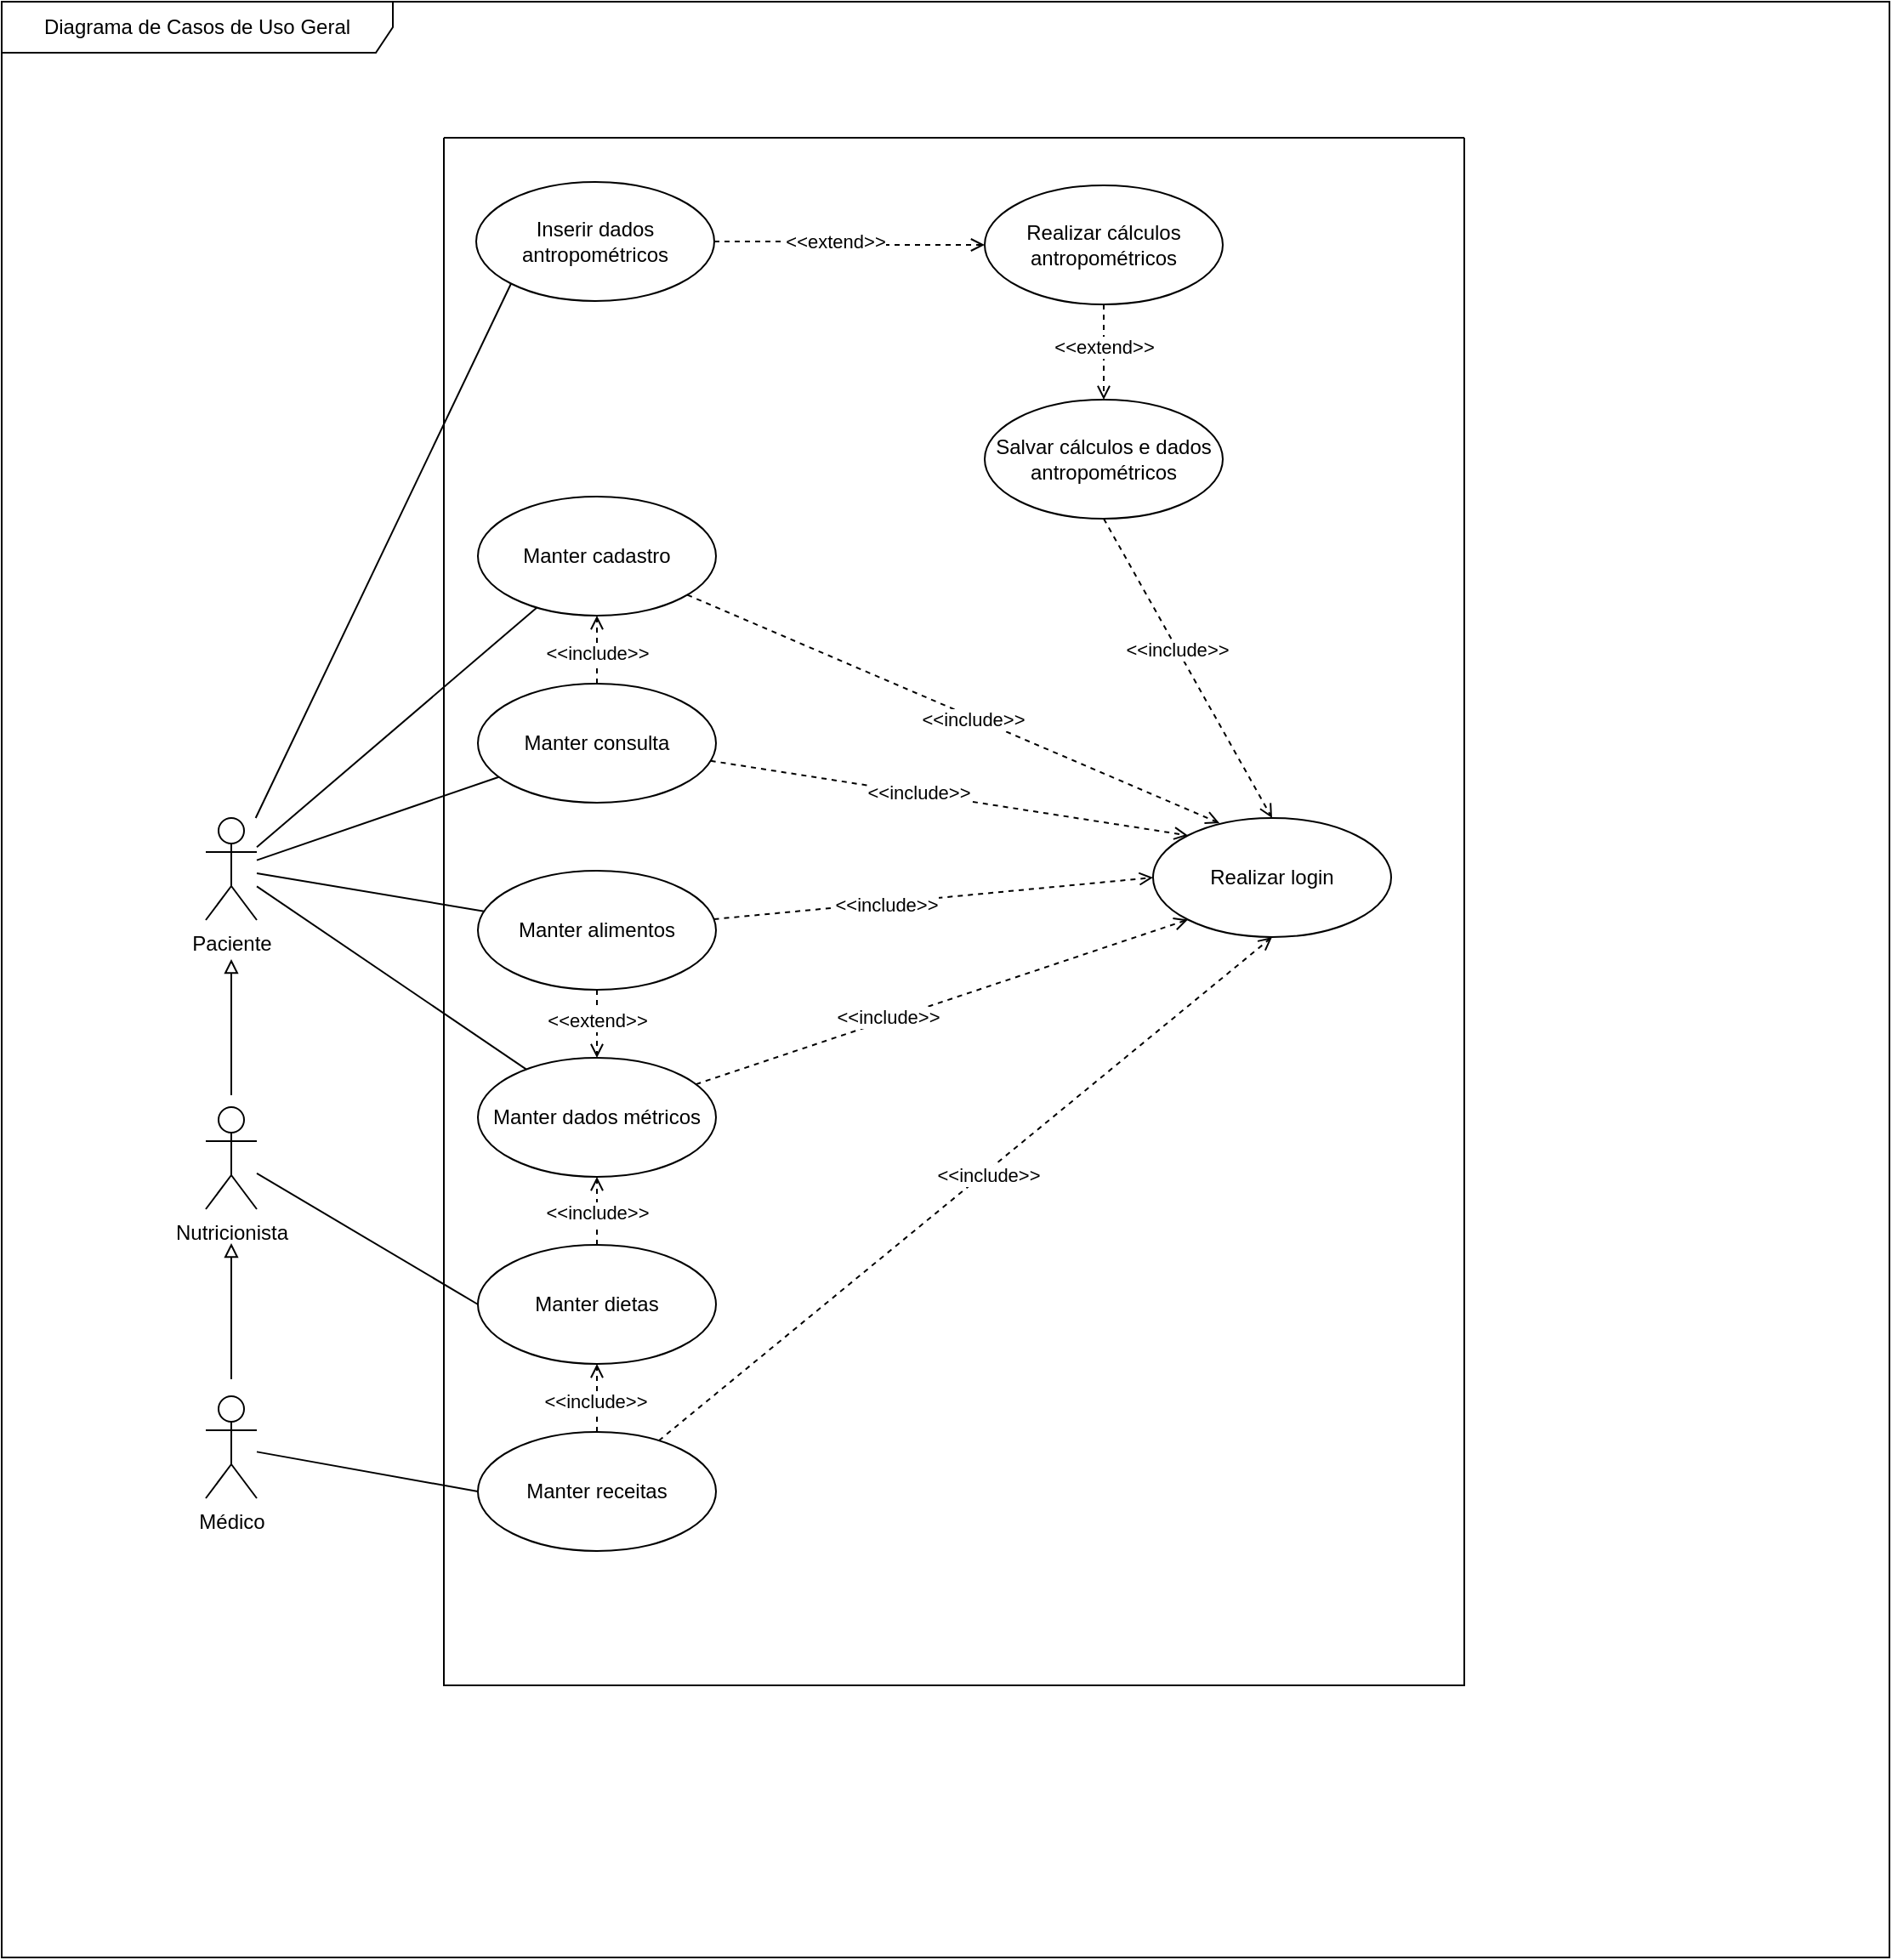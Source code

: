 <mxfile version="27.2.0">
  <diagram name="Página-1" id="A4SRTEeQTM4OLtlpb145">
    <mxGraphModel dx="940" dy="1651" grid="1" gridSize="10" guides="1" tooltips="1" connect="1" arrows="1" fold="1" page="1" pageScale="1" pageWidth="827" pageHeight="1169" math="0" shadow="0" adaptiveColors="none">
      <root>
        <mxCell id="0" />
        <mxCell id="1" parent="0" />
        <mxCell id="opuIpvQJVJ9zl-1Smfu1-19" style="rounded=0;orthogonalLoop=1;jettySize=auto;html=1;endArrow=none;startFill=0;" parent="1" source="opuIpvQJVJ9zl-1Smfu1-8" target="opuIpvQJVJ9zl-1Smfu1-13" edge="1">
          <mxGeometry relative="1" as="geometry" />
        </mxCell>
        <mxCell id="opuIpvQJVJ9zl-1Smfu1-20" style="rounded=0;orthogonalLoop=1;jettySize=auto;html=1;endArrow=none;startFill=0;" parent="1" source="opuIpvQJVJ9zl-1Smfu1-8" target="opuIpvQJVJ9zl-1Smfu1-14" edge="1">
          <mxGeometry relative="1" as="geometry" />
        </mxCell>
        <mxCell id="opuIpvQJVJ9zl-1Smfu1-23" style="rounded=0;orthogonalLoop=1;jettySize=auto;html=1;endArrow=none;startFill=0;" parent="1" source="opuIpvQJVJ9zl-1Smfu1-8" target="opuIpvQJVJ9zl-1Smfu1-15" edge="1">
          <mxGeometry relative="1" as="geometry" />
        </mxCell>
        <mxCell id="opuIpvQJVJ9zl-1Smfu1-24" style="rounded=0;orthogonalLoop=1;jettySize=auto;html=1;endArrow=none;startFill=0;" parent="1" source="opuIpvQJVJ9zl-1Smfu1-8" target="opuIpvQJVJ9zl-1Smfu1-7" edge="1">
          <mxGeometry relative="1" as="geometry" />
        </mxCell>
        <mxCell id="HitS7uksx56XLU1VnVhu-4" style="rounded=0;orthogonalLoop=1;jettySize=auto;html=1;entryX=0;entryY=1;entryDx=0;entryDy=0;endArrow=none;startFill=0;" parent="1" source="opuIpvQJVJ9zl-1Smfu1-8" target="HitS7uksx56XLU1VnVhu-2" edge="1">
          <mxGeometry relative="1" as="geometry" />
        </mxCell>
        <mxCell id="opuIpvQJVJ9zl-1Smfu1-8" value="Paciente" style="shape=umlActor;verticalLabelPosition=bottom;verticalAlign=top;html=1;" parent="1" vertex="1">
          <mxGeometry x="130" y="120" width="30" height="60" as="geometry" />
        </mxCell>
        <mxCell id="opuIpvQJVJ9zl-1Smfu1-26" style="rounded=0;orthogonalLoop=1;jettySize=auto;html=1;entryX=0;entryY=0.5;entryDx=0;entryDy=0;endArrow=none;startFill=0;" parent="1" source="opuIpvQJVJ9zl-1Smfu1-9" target="opuIpvQJVJ9zl-1Smfu1-16" edge="1">
          <mxGeometry relative="1" as="geometry" />
        </mxCell>
        <mxCell id="opuIpvQJVJ9zl-1Smfu1-9" value="Nutricionista" style="shape=umlActor;verticalLabelPosition=bottom;verticalAlign=top;html=1;" parent="1" vertex="1">
          <mxGeometry x="130" y="290" width="30" height="60" as="geometry" />
        </mxCell>
        <mxCell id="opuIpvQJVJ9zl-1Smfu1-25" style="rounded=0;orthogonalLoop=1;jettySize=auto;html=1;entryX=0;entryY=0.5;entryDx=0;entryDy=0;endArrow=none;startFill=0;" parent="1" source="opuIpvQJVJ9zl-1Smfu1-10" target="opuIpvQJVJ9zl-1Smfu1-17" edge="1">
          <mxGeometry relative="1" as="geometry" />
        </mxCell>
        <mxCell id="8mTh-Qdoj8gOLIl4Btk_-3" value="" style="edgeStyle=orthogonalEdgeStyle;rounded=0;orthogonalLoop=1;jettySize=auto;html=1;endArrow=block;endFill=0;" parent="1" edge="1">
          <mxGeometry relative="1" as="geometry">
            <mxPoint x="145" y="450" as="sourcePoint" />
            <mxPoint x="145" y="370" as="targetPoint" />
          </mxGeometry>
        </mxCell>
        <mxCell id="opuIpvQJVJ9zl-1Smfu1-10" value="Médico" style="shape=umlActor;verticalLabelPosition=bottom;verticalAlign=top;html=1;" parent="1" vertex="1">
          <mxGeometry x="130" y="460" width="30" height="60" as="geometry" />
        </mxCell>
        <mxCell id="opuIpvQJVJ9zl-1Smfu1-12" value="Diagrama de Casos de Uso Geral" style="shape=umlFrame;whiteSpace=wrap;html=1;pointerEvents=0;width=230;height=30;" parent="1" vertex="1">
          <mxGeometry x="10" y="-360" width="1110" height="1150" as="geometry" />
        </mxCell>
        <mxCell id="opuIpvQJVJ9zl-1Smfu1-45" value="" style="swimlane;startSize=0;" parent="1" vertex="1">
          <mxGeometry x="270" y="-280" width="600" height="910" as="geometry">
            <mxRectangle x="270" y="-280" width="50" height="40" as="alternateBounds" />
          </mxGeometry>
        </mxCell>
        <mxCell id="opuIpvQJVJ9zl-1Smfu1-7" value="Manter cadastro" style="ellipse;whiteSpace=wrap;html=1;" parent="opuIpvQJVJ9zl-1Smfu1-45" vertex="1">
          <mxGeometry x="20" y="211" width="140" height="70" as="geometry" />
        </mxCell>
        <mxCell id="opuIpvQJVJ9zl-1Smfu1-13" value="Manter consulta" style="ellipse;whiteSpace=wrap;html=1;" parent="opuIpvQJVJ9zl-1Smfu1-45" vertex="1">
          <mxGeometry x="20" y="321" width="140" height="70" as="geometry" />
        </mxCell>
        <mxCell id="opuIpvQJVJ9zl-1Smfu1-27" value="" style="edgeStyle=orthogonalEdgeStyle;rounded=0;orthogonalLoop=1;jettySize=auto;html=1;dashed=1;endArrow=open;endFill=0;exitX=0.5;exitY=0;exitDx=0;exitDy=0;" parent="opuIpvQJVJ9zl-1Smfu1-45" source="opuIpvQJVJ9zl-1Smfu1-13" target="opuIpvQJVJ9zl-1Smfu1-7" edge="1">
          <mxGeometry relative="1" as="geometry" />
        </mxCell>
        <mxCell id="opuIpvQJVJ9zl-1Smfu1-28" value="&amp;lt;&amp;lt;include&amp;gt;&amp;gt;" style="edgeLabel;html=1;align=center;verticalAlign=middle;resizable=0;points=[];" parent="opuIpvQJVJ9zl-1Smfu1-27" vertex="1" connectable="0">
          <mxGeometry x="-0.1" relative="1" as="geometry">
            <mxPoint as="offset" />
          </mxGeometry>
        </mxCell>
        <mxCell id="opuIpvQJVJ9zl-1Smfu1-14" value="Manter alimentos" style="ellipse;whiteSpace=wrap;html=1;" parent="opuIpvQJVJ9zl-1Smfu1-45" vertex="1">
          <mxGeometry x="20" y="431" width="140" height="70" as="geometry" />
        </mxCell>
        <mxCell id="opuIpvQJVJ9zl-1Smfu1-15" value="Manter dados métricos" style="ellipse;whiteSpace=wrap;html=1;" parent="opuIpvQJVJ9zl-1Smfu1-45" vertex="1">
          <mxGeometry x="20" y="541" width="140" height="70" as="geometry" />
        </mxCell>
        <mxCell id="opuIpvQJVJ9zl-1Smfu1-29" value="" style="edgeStyle=orthogonalEdgeStyle;rounded=0;orthogonalLoop=1;jettySize=auto;html=1;dashed=1;endArrow=open;endFill=0;" parent="opuIpvQJVJ9zl-1Smfu1-45" source="opuIpvQJVJ9zl-1Smfu1-14" target="opuIpvQJVJ9zl-1Smfu1-15" edge="1">
          <mxGeometry relative="1" as="geometry" />
        </mxCell>
        <mxCell id="opuIpvQJVJ9zl-1Smfu1-30" value="&amp;lt;&amp;lt;extend&amp;gt;&amp;gt;" style="edgeLabel;html=1;align=center;verticalAlign=middle;resizable=0;points=[];" parent="opuIpvQJVJ9zl-1Smfu1-29" vertex="1" connectable="0">
          <mxGeometry x="-0.126" relative="1" as="geometry">
            <mxPoint as="offset" />
          </mxGeometry>
        </mxCell>
        <mxCell id="opuIpvQJVJ9zl-1Smfu1-16" value="Manter dietas" style="ellipse;whiteSpace=wrap;html=1;" parent="opuIpvQJVJ9zl-1Smfu1-45" vertex="1">
          <mxGeometry x="20" y="651" width="140" height="70" as="geometry" />
        </mxCell>
        <mxCell id="opuIpvQJVJ9zl-1Smfu1-31" value="" style="edgeStyle=orthogonalEdgeStyle;rounded=0;orthogonalLoop=1;jettySize=auto;html=1;endArrow=open;endFill=0;dashed=1;" parent="opuIpvQJVJ9zl-1Smfu1-45" source="opuIpvQJVJ9zl-1Smfu1-16" target="opuIpvQJVJ9zl-1Smfu1-15" edge="1">
          <mxGeometry relative="1" as="geometry" />
        </mxCell>
        <mxCell id="opuIpvQJVJ9zl-1Smfu1-32" value="&amp;lt;&amp;lt;include&amp;gt;&amp;gt;" style="edgeLabel;html=1;align=center;verticalAlign=middle;resizable=0;points=[];" parent="opuIpvQJVJ9zl-1Smfu1-31" vertex="1" connectable="0">
          <mxGeometry x="-0.024" relative="1" as="geometry">
            <mxPoint as="offset" />
          </mxGeometry>
        </mxCell>
        <mxCell id="opuIpvQJVJ9zl-1Smfu1-17" value="Manter receitas" style="ellipse;whiteSpace=wrap;html=1;" parent="opuIpvQJVJ9zl-1Smfu1-45" vertex="1">
          <mxGeometry x="20" y="761" width="140" height="70" as="geometry" />
        </mxCell>
        <mxCell id="opuIpvQJVJ9zl-1Smfu1-33" value="" style="edgeStyle=orthogonalEdgeStyle;rounded=0;orthogonalLoop=1;jettySize=auto;html=1;endArrow=open;endFill=0;dashed=1;" parent="opuIpvQJVJ9zl-1Smfu1-45" source="opuIpvQJVJ9zl-1Smfu1-17" target="opuIpvQJVJ9zl-1Smfu1-16" edge="1">
          <mxGeometry relative="1" as="geometry" />
        </mxCell>
        <mxCell id="opuIpvQJVJ9zl-1Smfu1-34" value="&amp;lt;&amp;lt;include&amp;gt;&amp;gt;" style="edgeLabel;html=1;align=center;verticalAlign=middle;resizable=0;points=[];" parent="opuIpvQJVJ9zl-1Smfu1-33" vertex="1" connectable="0">
          <mxGeometry x="-0.094" y="1" relative="1" as="geometry">
            <mxPoint as="offset" />
          </mxGeometry>
        </mxCell>
        <mxCell id="opuIpvQJVJ9zl-1Smfu1-18" value="Realizar login" style="ellipse;whiteSpace=wrap;html=1;" parent="opuIpvQJVJ9zl-1Smfu1-45" vertex="1">
          <mxGeometry x="417" y="400" width="140" height="70" as="geometry" />
        </mxCell>
        <mxCell id="opuIpvQJVJ9zl-1Smfu1-39" style="rounded=0;orthogonalLoop=1;jettySize=auto;html=1;entryX=0;entryY=0.5;entryDx=0;entryDy=0;dashed=1;endArrow=open;endFill=0;" parent="opuIpvQJVJ9zl-1Smfu1-45" source="opuIpvQJVJ9zl-1Smfu1-14" target="opuIpvQJVJ9zl-1Smfu1-18" edge="1">
          <mxGeometry relative="1" as="geometry" />
        </mxCell>
        <mxCell id="opuIpvQJVJ9zl-1Smfu1-40" value="&amp;lt;&amp;lt;include&amp;gt;&amp;gt;" style="edgeLabel;html=1;align=center;verticalAlign=middle;resizable=0;points=[];" parent="opuIpvQJVJ9zl-1Smfu1-39" vertex="1" connectable="0">
          <mxGeometry x="-0.209" y="-1" relative="1" as="geometry">
            <mxPoint x="-1" as="offset" />
          </mxGeometry>
        </mxCell>
        <mxCell id="opuIpvQJVJ9zl-1Smfu1-43" style="rounded=0;orthogonalLoop=1;jettySize=auto;html=1;entryX=0.5;entryY=1;entryDx=0;entryDy=0;dashed=1;endArrow=open;endFill=0;" parent="opuIpvQJVJ9zl-1Smfu1-45" source="opuIpvQJVJ9zl-1Smfu1-17" target="opuIpvQJVJ9zl-1Smfu1-18" edge="1">
          <mxGeometry relative="1" as="geometry" />
        </mxCell>
        <mxCell id="opuIpvQJVJ9zl-1Smfu1-44" value="&amp;lt;&amp;lt;include&amp;gt;&amp;gt;" style="edgeLabel;html=1;align=center;verticalAlign=middle;resizable=0;points=[];" parent="opuIpvQJVJ9zl-1Smfu1-43" vertex="1" connectable="0">
          <mxGeometry x="0.065" y="-2" relative="1" as="geometry">
            <mxPoint as="offset" />
          </mxGeometry>
        </mxCell>
        <mxCell id="opuIpvQJVJ9zl-1Smfu1-41" style="rounded=0;orthogonalLoop=1;jettySize=auto;html=1;entryX=0;entryY=1;entryDx=0;entryDy=0;dashed=1;endArrow=open;endFill=0;" parent="opuIpvQJVJ9zl-1Smfu1-45" source="opuIpvQJVJ9zl-1Smfu1-15" target="opuIpvQJVJ9zl-1Smfu1-18" edge="1">
          <mxGeometry relative="1" as="geometry" />
        </mxCell>
        <mxCell id="opuIpvQJVJ9zl-1Smfu1-42" value="&amp;lt;&amp;lt;include&amp;gt;&amp;gt;" style="edgeLabel;html=1;align=center;verticalAlign=middle;resizable=0;points=[];" parent="opuIpvQJVJ9zl-1Smfu1-41" vertex="1" connectable="0">
          <mxGeometry x="-0.21" y="2" relative="1" as="geometry">
            <mxPoint x="-1" as="offset" />
          </mxGeometry>
        </mxCell>
        <mxCell id="opuIpvQJVJ9zl-1Smfu1-37" style="rounded=0;orthogonalLoop=1;jettySize=auto;html=1;entryX=0;entryY=0;entryDx=0;entryDy=0;dashed=1;endArrow=open;endFill=0;" parent="opuIpvQJVJ9zl-1Smfu1-45" source="opuIpvQJVJ9zl-1Smfu1-13" target="opuIpvQJVJ9zl-1Smfu1-18" edge="1">
          <mxGeometry relative="1" as="geometry" />
        </mxCell>
        <mxCell id="opuIpvQJVJ9zl-1Smfu1-38" value="&amp;lt;&amp;lt;include&amp;gt;&amp;gt;" style="edgeLabel;html=1;align=center;verticalAlign=middle;resizable=0;points=[];" parent="opuIpvQJVJ9zl-1Smfu1-37" vertex="1" connectable="0">
          <mxGeometry x="-0.142" relative="1" as="geometry">
            <mxPoint x="1" as="offset" />
          </mxGeometry>
        </mxCell>
        <mxCell id="opuIpvQJVJ9zl-1Smfu1-35" style="rounded=0;orthogonalLoop=1;jettySize=auto;html=1;entryX=0.279;entryY=0.043;entryDx=0;entryDy=0;endArrow=open;endFill=0;dashed=1;entryPerimeter=0;" parent="opuIpvQJVJ9zl-1Smfu1-45" source="opuIpvQJVJ9zl-1Smfu1-7" target="opuIpvQJVJ9zl-1Smfu1-18" edge="1">
          <mxGeometry relative="1" as="geometry" />
        </mxCell>
        <mxCell id="opuIpvQJVJ9zl-1Smfu1-36" value="&amp;lt;&amp;lt;include&amp;gt;&amp;gt;" style="edgeLabel;html=1;align=center;verticalAlign=middle;resizable=0;points=[];" parent="opuIpvQJVJ9zl-1Smfu1-35" vertex="1" connectable="0">
          <mxGeometry x="0.073" y="-1" relative="1" as="geometry">
            <mxPoint as="offset" />
          </mxGeometry>
        </mxCell>
        <mxCell id="HitS7uksx56XLU1VnVhu-2" value="Inserir dados antropométricos" style="ellipse;whiteSpace=wrap;html=1;" parent="opuIpvQJVJ9zl-1Smfu1-45" vertex="1">
          <mxGeometry x="19" y="26" width="140" height="70" as="geometry" />
        </mxCell>
        <mxCell id="HitS7uksx56XLU1VnVhu-5" value="Realizar cálculos antropométricos" style="ellipse;whiteSpace=wrap;html=1;" parent="opuIpvQJVJ9zl-1Smfu1-45" vertex="1">
          <mxGeometry x="318" y="28" width="140" height="70" as="geometry" />
        </mxCell>
        <mxCell id="HitS7uksx56XLU1VnVhu-6" value="" style="edgeStyle=orthogonalEdgeStyle;rounded=0;orthogonalLoop=1;jettySize=auto;html=1;dashed=1;endArrow=open;endFill=0;entryX=0;entryY=0.5;entryDx=0;entryDy=0;exitX=1;exitY=0.5;exitDx=0;exitDy=0;" parent="opuIpvQJVJ9zl-1Smfu1-45" source="HitS7uksx56XLU1VnVhu-2" target="HitS7uksx56XLU1VnVhu-5" edge="1">
          <mxGeometry relative="1" as="geometry">
            <mxPoint x="100" y="96" as="sourcePoint" />
            <mxPoint x="100" y="136" as="targetPoint" />
          </mxGeometry>
        </mxCell>
        <mxCell id="HitS7uksx56XLU1VnVhu-7" value="&amp;lt;&amp;lt;extend&amp;gt;&amp;gt;" style="edgeLabel;html=1;align=center;verticalAlign=middle;resizable=0;points=[];" parent="HitS7uksx56XLU1VnVhu-6" vertex="1" connectable="0">
          <mxGeometry x="-0.126" relative="1" as="geometry">
            <mxPoint as="offset" />
          </mxGeometry>
        </mxCell>
        <mxCell id="HitS7uksx56XLU1VnVhu-8" value="Salvar cálculos e dados antropométricos" style="ellipse;whiteSpace=wrap;html=1;" parent="opuIpvQJVJ9zl-1Smfu1-45" vertex="1">
          <mxGeometry x="318" y="154" width="140" height="70" as="geometry" />
        </mxCell>
        <mxCell id="8mTh-Qdoj8gOLIl4Btk_-5" value="" style="edgeStyle=orthogonalEdgeStyle;rounded=0;orthogonalLoop=1;jettySize=auto;html=1;dashed=1;endArrow=open;endFill=0;entryX=0.5;entryY=0;entryDx=0;entryDy=0;exitX=0.5;exitY=1;exitDx=0;exitDy=0;" parent="opuIpvQJVJ9zl-1Smfu1-45" source="HitS7uksx56XLU1VnVhu-5" target="HitS7uksx56XLU1VnVhu-8" edge="1">
          <mxGeometry relative="1" as="geometry">
            <mxPoint x="169" y="71" as="sourcePoint" />
            <mxPoint x="328" y="73" as="targetPoint" />
          </mxGeometry>
        </mxCell>
        <mxCell id="8mTh-Qdoj8gOLIl4Btk_-6" value="&amp;lt;&amp;lt;extend&amp;gt;&amp;gt;" style="edgeLabel;html=1;align=center;verticalAlign=middle;resizable=0;points=[];" parent="8mTh-Qdoj8gOLIl4Btk_-5" vertex="1" connectable="0">
          <mxGeometry x="-0.126" relative="1" as="geometry">
            <mxPoint as="offset" />
          </mxGeometry>
        </mxCell>
        <mxCell id="8mTh-Qdoj8gOLIl4Btk_-7" value="" style="rounded=0;orthogonalLoop=1;jettySize=auto;html=1;dashed=1;endArrow=open;endFill=0;exitX=0.5;exitY=1;exitDx=0;exitDy=0;entryX=0.5;entryY=0;entryDx=0;entryDy=0;" parent="opuIpvQJVJ9zl-1Smfu1-45" source="HitS7uksx56XLU1VnVhu-8" target="opuIpvQJVJ9zl-1Smfu1-18" edge="1">
          <mxGeometry relative="1" as="geometry">
            <mxPoint x="398" y="108" as="sourcePoint" />
            <mxPoint x="398" y="164" as="targetPoint" />
          </mxGeometry>
        </mxCell>
        <mxCell id="8mTh-Qdoj8gOLIl4Btk_-8" value="&amp;lt;&amp;lt;include&lt;span style=&quot;background-color: light-dark(#ffffff, var(--ge-dark-color, #121212)); color: light-dark(rgb(0, 0, 0), rgb(255, 255, 255));&quot;&gt;&amp;gt;&amp;gt;&lt;/span&gt;" style="edgeLabel;html=1;align=center;verticalAlign=middle;resizable=0;points=[];" parent="8mTh-Qdoj8gOLIl4Btk_-7" vertex="1" connectable="0">
          <mxGeometry x="-0.126" relative="1" as="geometry">
            <mxPoint as="offset" />
          </mxGeometry>
        </mxCell>
        <mxCell id="8mTh-Qdoj8gOLIl4Btk_-4" value="" style="edgeStyle=orthogonalEdgeStyle;rounded=0;orthogonalLoop=1;jettySize=auto;html=1;endArrow=block;endFill=0;" parent="1" edge="1">
          <mxGeometry relative="1" as="geometry">
            <mxPoint x="145" y="283" as="sourcePoint" />
            <mxPoint x="145" y="203" as="targetPoint" />
          </mxGeometry>
        </mxCell>
      </root>
    </mxGraphModel>
  </diagram>
</mxfile>

